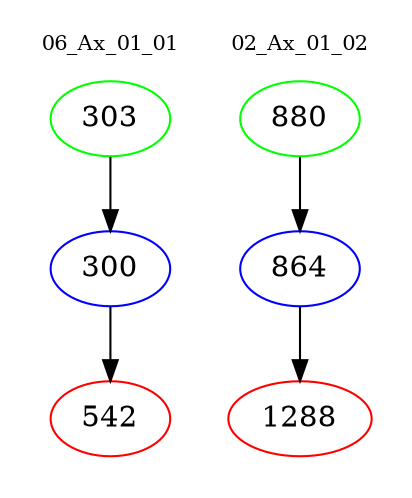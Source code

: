 digraph{
subgraph cluster_0 {
color = white
label = "06_Ax_01_01";
fontsize=10;
T0_303 [label="303", color="green"]
T0_303 -> T0_300 [color="black"]
T0_300 [label="300", color="blue"]
T0_300 -> T0_542 [color="black"]
T0_542 [label="542", color="red"]
}
subgraph cluster_1 {
color = white
label = "02_Ax_01_02";
fontsize=10;
T1_880 [label="880", color="green"]
T1_880 -> T1_864 [color="black"]
T1_864 [label="864", color="blue"]
T1_864 -> T1_1288 [color="black"]
T1_1288 [label="1288", color="red"]
}
}
